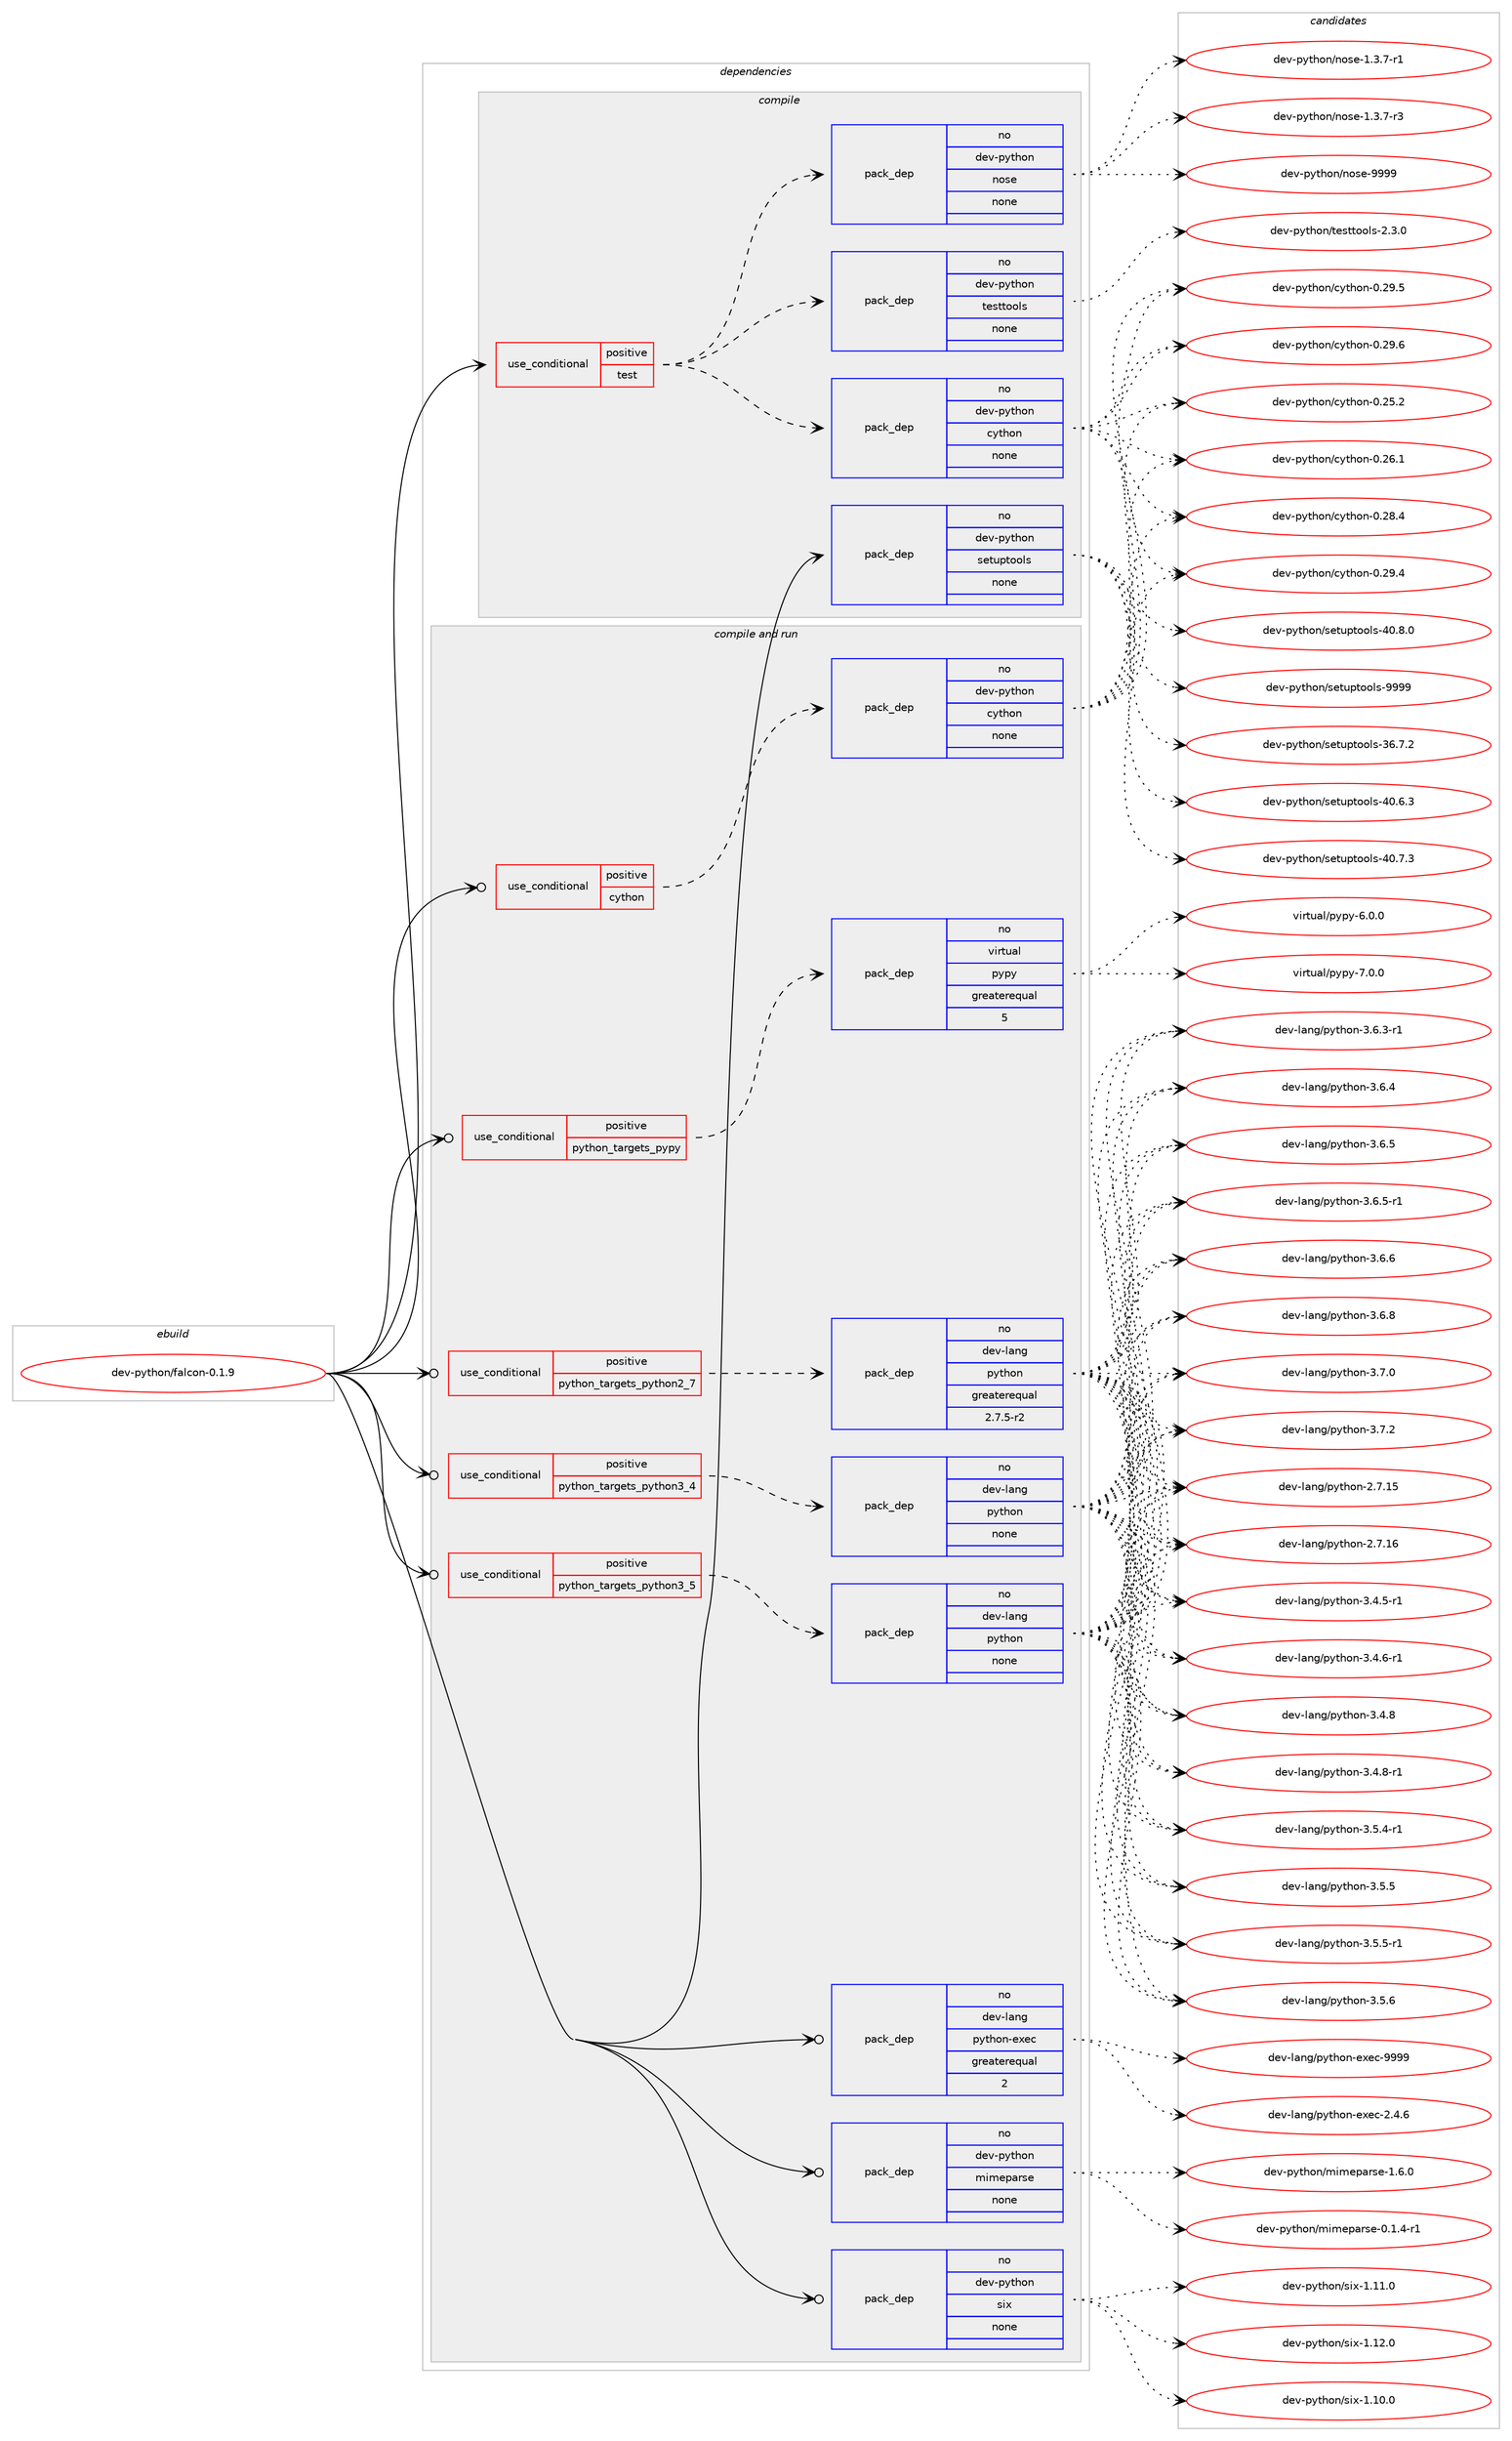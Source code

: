 digraph prolog {

# *************
# Graph options
# *************

newrank=true;
concentrate=true;
compound=true;
graph [rankdir=LR,fontname=Helvetica,fontsize=10,ranksep=1.5];#, ranksep=2.5, nodesep=0.2];
edge  [arrowhead=vee];
node  [fontname=Helvetica,fontsize=10];

# **********
# The ebuild
# **********

subgraph cluster_leftcol {
color=gray;
rank=same;
label=<<i>ebuild</i>>;
id [label="dev-python/falcon-0.1.9", color=red, width=4, href="../dev-python/falcon-0.1.9.svg"];
}

# ****************
# The dependencies
# ****************

subgraph cluster_midcol {
color=gray;
label=<<i>dependencies</i>>;
subgraph cluster_compile {
fillcolor="#eeeeee";
style=filled;
label=<<i>compile</i>>;
subgraph cond374064 {
dependency1408478 [label=<<TABLE BORDER="0" CELLBORDER="1" CELLSPACING="0" CELLPADDING="4"><TR><TD ROWSPAN="3" CELLPADDING="10">use_conditional</TD></TR><TR><TD>positive</TD></TR><TR><TD>test</TD></TR></TABLE>>, shape=none, color=red];
subgraph pack1011155 {
dependency1408479 [label=<<TABLE BORDER="0" CELLBORDER="1" CELLSPACING="0" CELLPADDING="4" WIDTH="220"><TR><TD ROWSPAN="6" CELLPADDING="30">pack_dep</TD></TR><TR><TD WIDTH="110">no</TD></TR><TR><TD>dev-python</TD></TR><TR><TD>cython</TD></TR><TR><TD>none</TD></TR><TR><TD></TD></TR></TABLE>>, shape=none, color=blue];
}
dependency1408478:e -> dependency1408479:w [weight=20,style="dashed",arrowhead="vee"];
subgraph pack1011156 {
dependency1408480 [label=<<TABLE BORDER="0" CELLBORDER="1" CELLSPACING="0" CELLPADDING="4" WIDTH="220"><TR><TD ROWSPAN="6" CELLPADDING="30">pack_dep</TD></TR><TR><TD WIDTH="110">no</TD></TR><TR><TD>dev-python</TD></TR><TR><TD>nose</TD></TR><TR><TD>none</TD></TR><TR><TD></TD></TR></TABLE>>, shape=none, color=blue];
}
dependency1408478:e -> dependency1408480:w [weight=20,style="dashed",arrowhead="vee"];
subgraph pack1011157 {
dependency1408481 [label=<<TABLE BORDER="0" CELLBORDER="1" CELLSPACING="0" CELLPADDING="4" WIDTH="220"><TR><TD ROWSPAN="6" CELLPADDING="30">pack_dep</TD></TR><TR><TD WIDTH="110">no</TD></TR><TR><TD>dev-python</TD></TR><TR><TD>testtools</TD></TR><TR><TD>none</TD></TR><TR><TD></TD></TR></TABLE>>, shape=none, color=blue];
}
dependency1408478:e -> dependency1408481:w [weight=20,style="dashed",arrowhead="vee"];
}
id:e -> dependency1408478:w [weight=20,style="solid",arrowhead="vee"];
subgraph pack1011158 {
dependency1408482 [label=<<TABLE BORDER="0" CELLBORDER="1" CELLSPACING="0" CELLPADDING="4" WIDTH="220"><TR><TD ROWSPAN="6" CELLPADDING="30">pack_dep</TD></TR><TR><TD WIDTH="110">no</TD></TR><TR><TD>dev-python</TD></TR><TR><TD>setuptools</TD></TR><TR><TD>none</TD></TR><TR><TD></TD></TR></TABLE>>, shape=none, color=blue];
}
id:e -> dependency1408482:w [weight=20,style="solid",arrowhead="vee"];
}
subgraph cluster_compileandrun {
fillcolor="#eeeeee";
style=filled;
label=<<i>compile and run</i>>;
subgraph cond374065 {
dependency1408483 [label=<<TABLE BORDER="0" CELLBORDER="1" CELLSPACING="0" CELLPADDING="4"><TR><TD ROWSPAN="3" CELLPADDING="10">use_conditional</TD></TR><TR><TD>positive</TD></TR><TR><TD>cython</TD></TR></TABLE>>, shape=none, color=red];
subgraph pack1011159 {
dependency1408484 [label=<<TABLE BORDER="0" CELLBORDER="1" CELLSPACING="0" CELLPADDING="4" WIDTH="220"><TR><TD ROWSPAN="6" CELLPADDING="30">pack_dep</TD></TR><TR><TD WIDTH="110">no</TD></TR><TR><TD>dev-python</TD></TR><TR><TD>cython</TD></TR><TR><TD>none</TD></TR><TR><TD></TD></TR></TABLE>>, shape=none, color=blue];
}
dependency1408483:e -> dependency1408484:w [weight=20,style="dashed",arrowhead="vee"];
}
id:e -> dependency1408483:w [weight=20,style="solid",arrowhead="odotvee"];
subgraph cond374066 {
dependency1408485 [label=<<TABLE BORDER="0" CELLBORDER="1" CELLSPACING="0" CELLPADDING="4"><TR><TD ROWSPAN="3" CELLPADDING="10">use_conditional</TD></TR><TR><TD>positive</TD></TR><TR><TD>python_targets_pypy</TD></TR></TABLE>>, shape=none, color=red];
subgraph pack1011160 {
dependency1408486 [label=<<TABLE BORDER="0" CELLBORDER="1" CELLSPACING="0" CELLPADDING="4" WIDTH="220"><TR><TD ROWSPAN="6" CELLPADDING="30">pack_dep</TD></TR><TR><TD WIDTH="110">no</TD></TR><TR><TD>virtual</TD></TR><TR><TD>pypy</TD></TR><TR><TD>greaterequal</TD></TR><TR><TD>5</TD></TR></TABLE>>, shape=none, color=blue];
}
dependency1408485:e -> dependency1408486:w [weight=20,style="dashed",arrowhead="vee"];
}
id:e -> dependency1408485:w [weight=20,style="solid",arrowhead="odotvee"];
subgraph cond374067 {
dependency1408487 [label=<<TABLE BORDER="0" CELLBORDER="1" CELLSPACING="0" CELLPADDING="4"><TR><TD ROWSPAN="3" CELLPADDING="10">use_conditional</TD></TR><TR><TD>positive</TD></TR><TR><TD>python_targets_python2_7</TD></TR></TABLE>>, shape=none, color=red];
subgraph pack1011161 {
dependency1408488 [label=<<TABLE BORDER="0" CELLBORDER="1" CELLSPACING="0" CELLPADDING="4" WIDTH="220"><TR><TD ROWSPAN="6" CELLPADDING="30">pack_dep</TD></TR><TR><TD WIDTH="110">no</TD></TR><TR><TD>dev-lang</TD></TR><TR><TD>python</TD></TR><TR><TD>greaterequal</TD></TR><TR><TD>2.7.5-r2</TD></TR></TABLE>>, shape=none, color=blue];
}
dependency1408487:e -> dependency1408488:w [weight=20,style="dashed",arrowhead="vee"];
}
id:e -> dependency1408487:w [weight=20,style="solid",arrowhead="odotvee"];
subgraph cond374068 {
dependency1408489 [label=<<TABLE BORDER="0" CELLBORDER="1" CELLSPACING="0" CELLPADDING="4"><TR><TD ROWSPAN="3" CELLPADDING="10">use_conditional</TD></TR><TR><TD>positive</TD></TR><TR><TD>python_targets_python3_4</TD></TR></TABLE>>, shape=none, color=red];
subgraph pack1011162 {
dependency1408490 [label=<<TABLE BORDER="0" CELLBORDER="1" CELLSPACING="0" CELLPADDING="4" WIDTH="220"><TR><TD ROWSPAN="6" CELLPADDING="30">pack_dep</TD></TR><TR><TD WIDTH="110">no</TD></TR><TR><TD>dev-lang</TD></TR><TR><TD>python</TD></TR><TR><TD>none</TD></TR><TR><TD></TD></TR></TABLE>>, shape=none, color=blue];
}
dependency1408489:e -> dependency1408490:w [weight=20,style="dashed",arrowhead="vee"];
}
id:e -> dependency1408489:w [weight=20,style="solid",arrowhead="odotvee"];
subgraph cond374069 {
dependency1408491 [label=<<TABLE BORDER="0" CELLBORDER="1" CELLSPACING="0" CELLPADDING="4"><TR><TD ROWSPAN="3" CELLPADDING="10">use_conditional</TD></TR><TR><TD>positive</TD></TR><TR><TD>python_targets_python3_5</TD></TR></TABLE>>, shape=none, color=red];
subgraph pack1011163 {
dependency1408492 [label=<<TABLE BORDER="0" CELLBORDER="1" CELLSPACING="0" CELLPADDING="4" WIDTH="220"><TR><TD ROWSPAN="6" CELLPADDING="30">pack_dep</TD></TR><TR><TD WIDTH="110">no</TD></TR><TR><TD>dev-lang</TD></TR><TR><TD>python</TD></TR><TR><TD>none</TD></TR><TR><TD></TD></TR></TABLE>>, shape=none, color=blue];
}
dependency1408491:e -> dependency1408492:w [weight=20,style="dashed",arrowhead="vee"];
}
id:e -> dependency1408491:w [weight=20,style="solid",arrowhead="odotvee"];
subgraph pack1011164 {
dependency1408493 [label=<<TABLE BORDER="0" CELLBORDER="1" CELLSPACING="0" CELLPADDING="4" WIDTH="220"><TR><TD ROWSPAN="6" CELLPADDING="30">pack_dep</TD></TR><TR><TD WIDTH="110">no</TD></TR><TR><TD>dev-lang</TD></TR><TR><TD>python-exec</TD></TR><TR><TD>greaterequal</TD></TR><TR><TD>2</TD></TR></TABLE>>, shape=none, color=blue];
}
id:e -> dependency1408493:w [weight=20,style="solid",arrowhead="odotvee"];
subgraph pack1011165 {
dependency1408494 [label=<<TABLE BORDER="0" CELLBORDER="1" CELLSPACING="0" CELLPADDING="4" WIDTH="220"><TR><TD ROWSPAN="6" CELLPADDING="30">pack_dep</TD></TR><TR><TD WIDTH="110">no</TD></TR><TR><TD>dev-python</TD></TR><TR><TD>mimeparse</TD></TR><TR><TD>none</TD></TR><TR><TD></TD></TR></TABLE>>, shape=none, color=blue];
}
id:e -> dependency1408494:w [weight=20,style="solid",arrowhead="odotvee"];
subgraph pack1011166 {
dependency1408495 [label=<<TABLE BORDER="0" CELLBORDER="1" CELLSPACING="0" CELLPADDING="4" WIDTH="220"><TR><TD ROWSPAN="6" CELLPADDING="30">pack_dep</TD></TR><TR><TD WIDTH="110">no</TD></TR><TR><TD>dev-python</TD></TR><TR><TD>six</TD></TR><TR><TD>none</TD></TR><TR><TD></TD></TR></TABLE>>, shape=none, color=blue];
}
id:e -> dependency1408495:w [weight=20,style="solid",arrowhead="odotvee"];
}
subgraph cluster_run {
fillcolor="#eeeeee";
style=filled;
label=<<i>run</i>>;
}
}

# **************
# The candidates
# **************

subgraph cluster_choices {
rank=same;
color=gray;
label=<<i>candidates</i>>;

subgraph choice1011155 {
color=black;
nodesep=1;
choice10010111845112121116104111110479912111610411111045484650534650 [label="dev-python/cython-0.25.2", color=red, width=4,href="../dev-python/cython-0.25.2.svg"];
choice10010111845112121116104111110479912111610411111045484650544649 [label="dev-python/cython-0.26.1", color=red, width=4,href="../dev-python/cython-0.26.1.svg"];
choice10010111845112121116104111110479912111610411111045484650564652 [label="dev-python/cython-0.28.4", color=red, width=4,href="../dev-python/cython-0.28.4.svg"];
choice10010111845112121116104111110479912111610411111045484650574652 [label="dev-python/cython-0.29.4", color=red, width=4,href="../dev-python/cython-0.29.4.svg"];
choice10010111845112121116104111110479912111610411111045484650574653 [label="dev-python/cython-0.29.5", color=red, width=4,href="../dev-python/cython-0.29.5.svg"];
choice10010111845112121116104111110479912111610411111045484650574654 [label="dev-python/cython-0.29.6", color=red, width=4,href="../dev-python/cython-0.29.6.svg"];
dependency1408479:e -> choice10010111845112121116104111110479912111610411111045484650534650:w [style=dotted,weight="100"];
dependency1408479:e -> choice10010111845112121116104111110479912111610411111045484650544649:w [style=dotted,weight="100"];
dependency1408479:e -> choice10010111845112121116104111110479912111610411111045484650564652:w [style=dotted,weight="100"];
dependency1408479:e -> choice10010111845112121116104111110479912111610411111045484650574652:w [style=dotted,weight="100"];
dependency1408479:e -> choice10010111845112121116104111110479912111610411111045484650574653:w [style=dotted,weight="100"];
dependency1408479:e -> choice10010111845112121116104111110479912111610411111045484650574654:w [style=dotted,weight="100"];
}
subgraph choice1011156 {
color=black;
nodesep=1;
choice10010111845112121116104111110471101111151014549465146554511449 [label="dev-python/nose-1.3.7-r1", color=red, width=4,href="../dev-python/nose-1.3.7-r1.svg"];
choice10010111845112121116104111110471101111151014549465146554511451 [label="dev-python/nose-1.3.7-r3", color=red, width=4,href="../dev-python/nose-1.3.7-r3.svg"];
choice10010111845112121116104111110471101111151014557575757 [label="dev-python/nose-9999", color=red, width=4,href="../dev-python/nose-9999.svg"];
dependency1408480:e -> choice10010111845112121116104111110471101111151014549465146554511449:w [style=dotted,weight="100"];
dependency1408480:e -> choice10010111845112121116104111110471101111151014549465146554511451:w [style=dotted,weight="100"];
dependency1408480:e -> choice10010111845112121116104111110471101111151014557575757:w [style=dotted,weight="100"];
}
subgraph choice1011157 {
color=black;
nodesep=1;
choice1001011184511212111610411111047116101115116116111111108115455046514648 [label="dev-python/testtools-2.3.0", color=red, width=4,href="../dev-python/testtools-2.3.0.svg"];
dependency1408481:e -> choice1001011184511212111610411111047116101115116116111111108115455046514648:w [style=dotted,weight="100"];
}
subgraph choice1011158 {
color=black;
nodesep=1;
choice100101118451121211161041111104711510111611711211611111110811545515446554650 [label="dev-python/setuptools-36.7.2", color=red, width=4,href="../dev-python/setuptools-36.7.2.svg"];
choice100101118451121211161041111104711510111611711211611111110811545524846544651 [label="dev-python/setuptools-40.6.3", color=red, width=4,href="../dev-python/setuptools-40.6.3.svg"];
choice100101118451121211161041111104711510111611711211611111110811545524846554651 [label="dev-python/setuptools-40.7.3", color=red, width=4,href="../dev-python/setuptools-40.7.3.svg"];
choice100101118451121211161041111104711510111611711211611111110811545524846564648 [label="dev-python/setuptools-40.8.0", color=red, width=4,href="../dev-python/setuptools-40.8.0.svg"];
choice10010111845112121116104111110471151011161171121161111111081154557575757 [label="dev-python/setuptools-9999", color=red, width=4,href="../dev-python/setuptools-9999.svg"];
dependency1408482:e -> choice100101118451121211161041111104711510111611711211611111110811545515446554650:w [style=dotted,weight="100"];
dependency1408482:e -> choice100101118451121211161041111104711510111611711211611111110811545524846544651:w [style=dotted,weight="100"];
dependency1408482:e -> choice100101118451121211161041111104711510111611711211611111110811545524846554651:w [style=dotted,weight="100"];
dependency1408482:e -> choice100101118451121211161041111104711510111611711211611111110811545524846564648:w [style=dotted,weight="100"];
dependency1408482:e -> choice10010111845112121116104111110471151011161171121161111111081154557575757:w [style=dotted,weight="100"];
}
subgraph choice1011159 {
color=black;
nodesep=1;
choice10010111845112121116104111110479912111610411111045484650534650 [label="dev-python/cython-0.25.2", color=red, width=4,href="../dev-python/cython-0.25.2.svg"];
choice10010111845112121116104111110479912111610411111045484650544649 [label="dev-python/cython-0.26.1", color=red, width=4,href="../dev-python/cython-0.26.1.svg"];
choice10010111845112121116104111110479912111610411111045484650564652 [label="dev-python/cython-0.28.4", color=red, width=4,href="../dev-python/cython-0.28.4.svg"];
choice10010111845112121116104111110479912111610411111045484650574652 [label="dev-python/cython-0.29.4", color=red, width=4,href="../dev-python/cython-0.29.4.svg"];
choice10010111845112121116104111110479912111610411111045484650574653 [label="dev-python/cython-0.29.5", color=red, width=4,href="../dev-python/cython-0.29.5.svg"];
choice10010111845112121116104111110479912111610411111045484650574654 [label="dev-python/cython-0.29.6", color=red, width=4,href="../dev-python/cython-0.29.6.svg"];
dependency1408484:e -> choice10010111845112121116104111110479912111610411111045484650534650:w [style=dotted,weight="100"];
dependency1408484:e -> choice10010111845112121116104111110479912111610411111045484650544649:w [style=dotted,weight="100"];
dependency1408484:e -> choice10010111845112121116104111110479912111610411111045484650564652:w [style=dotted,weight="100"];
dependency1408484:e -> choice10010111845112121116104111110479912111610411111045484650574652:w [style=dotted,weight="100"];
dependency1408484:e -> choice10010111845112121116104111110479912111610411111045484650574653:w [style=dotted,weight="100"];
dependency1408484:e -> choice10010111845112121116104111110479912111610411111045484650574654:w [style=dotted,weight="100"];
}
subgraph choice1011160 {
color=black;
nodesep=1;
choice1181051141161179710847112121112121455446484648 [label="virtual/pypy-6.0.0", color=red, width=4,href="../virtual/pypy-6.0.0.svg"];
choice1181051141161179710847112121112121455546484648 [label="virtual/pypy-7.0.0", color=red, width=4,href="../virtual/pypy-7.0.0.svg"];
dependency1408486:e -> choice1181051141161179710847112121112121455446484648:w [style=dotted,weight="100"];
dependency1408486:e -> choice1181051141161179710847112121112121455546484648:w [style=dotted,weight="100"];
}
subgraph choice1011161 {
color=black;
nodesep=1;
choice10010111845108971101034711212111610411111045504655464953 [label="dev-lang/python-2.7.15", color=red, width=4,href="../dev-lang/python-2.7.15.svg"];
choice10010111845108971101034711212111610411111045504655464954 [label="dev-lang/python-2.7.16", color=red, width=4,href="../dev-lang/python-2.7.16.svg"];
choice1001011184510897110103471121211161041111104551465246534511449 [label="dev-lang/python-3.4.5-r1", color=red, width=4,href="../dev-lang/python-3.4.5-r1.svg"];
choice1001011184510897110103471121211161041111104551465246544511449 [label="dev-lang/python-3.4.6-r1", color=red, width=4,href="../dev-lang/python-3.4.6-r1.svg"];
choice100101118451089711010347112121116104111110455146524656 [label="dev-lang/python-3.4.8", color=red, width=4,href="../dev-lang/python-3.4.8.svg"];
choice1001011184510897110103471121211161041111104551465246564511449 [label="dev-lang/python-3.4.8-r1", color=red, width=4,href="../dev-lang/python-3.4.8-r1.svg"];
choice1001011184510897110103471121211161041111104551465346524511449 [label="dev-lang/python-3.5.4-r1", color=red, width=4,href="../dev-lang/python-3.5.4-r1.svg"];
choice100101118451089711010347112121116104111110455146534653 [label="dev-lang/python-3.5.5", color=red, width=4,href="../dev-lang/python-3.5.5.svg"];
choice1001011184510897110103471121211161041111104551465346534511449 [label="dev-lang/python-3.5.5-r1", color=red, width=4,href="../dev-lang/python-3.5.5-r1.svg"];
choice100101118451089711010347112121116104111110455146534654 [label="dev-lang/python-3.5.6", color=red, width=4,href="../dev-lang/python-3.5.6.svg"];
choice1001011184510897110103471121211161041111104551465446514511449 [label="dev-lang/python-3.6.3-r1", color=red, width=4,href="../dev-lang/python-3.6.3-r1.svg"];
choice100101118451089711010347112121116104111110455146544652 [label="dev-lang/python-3.6.4", color=red, width=4,href="../dev-lang/python-3.6.4.svg"];
choice100101118451089711010347112121116104111110455146544653 [label="dev-lang/python-3.6.5", color=red, width=4,href="../dev-lang/python-3.6.5.svg"];
choice1001011184510897110103471121211161041111104551465446534511449 [label="dev-lang/python-3.6.5-r1", color=red, width=4,href="../dev-lang/python-3.6.5-r1.svg"];
choice100101118451089711010347112121116104111110455146544654 [label="dev-lang/python-3.6.6", color=red, width=4,href="../dev-lang/python-3.6.6.svg"];
choice100101118451089711010347112121116104111110455146544656 [label="dev-lang/python-3.6.8", color=red, width=4,href="../dev-lang/python-3.6.8.svg"];
choice100101118451089711010347112121116104111110455146554648 [label="dev-lang/python-3.7.0", color=red, width=4,href="../dev-lang/python-3.7.0.svg"];
choice100101118451089711010347112121116104111110455146554650 [label="dev-lang/python-3.7.2", color=red, width=4,href="../dev-lang/python-3.7.2.svg"];
dependency1408488:e -> choice10010111845108971101034711212111610411111045504655464953:w [style=dotted,weight="100"];
dependency1408488:e -> choice10010111845108971101034711212111610411111045504655464954:w [style=dotted,weight="100"];
dependency1408488:e -> choice1001011184510897110103471121211161041111104551465246534511449:w [style=dotted,weight="100"];
dependency1408488:e -> choice1001011184510897110103471121211161041111104551465246544511449:w [style=dotted,weight="100"];
dependency1408488:e -> choice100101118451089711010347112121116104111110455146524656:w [style=dotted,weight="100"];
dependency1408488:e -> choice1001011184510897110103471121211161041111104551465246564511449:w [style=dotted,weight="100"];
dependency1408488:e -> choice1001011184510897110103471121211161041111104551465346524511449:w [style=dotted,weight="100"];
dependency1408488:e -> choice100101118451089711010347112121116104111110455146534653:w [style=dotted,weight="100"];
dependency1408488:e -> choice1001011184510897110103471121211161041111104551465346534511449:w [style=dotted,weight="100"];
dependency1408488:e -> choice100101118451089711010347112121116104111110455146534654:w [style=dotted,weight="100"];
dependency1408488:e -> choice1001011184510897110103471121211161041111104551465446514511449:w [style=dotted,weight="100"];
dependency1408488:e -> choice100101118451089711010347112121116104111110455146544652:w [style=dotted,weight="100"];
dependency1408488:e -> choice100101118451089711010347112121116104111110455146544653:w [style=dotted,weight="100"];
dependency1408488:e -> choice1001011184510897110103471121211161041111104551465446534511449:w [style=dotted,weight="100"];
dependency1408488:e -> choice100101118451089711010347112121116104111110455146544654:w [style=dotted,weight="100"];
dependency1408488:e -> choice100101118451089711010347112121116104111110455146544656:w [style=dotted,weight="100"];
dependency1408488:e -> choice100101118451089711010347112121116104111110455146554648:w [style=dotted,weight="100"];
dependency1408488:e -> choice100101118451089711010347112121116104111110455146554650:w [style=dotted,weight="100"];
}
subgraph choice1011162 {
color=black;
nodesep=1;
choice10010111845108971101034711212111610411111045504655464953 [label="dev-lang/python-2.7.15", color=red, width=4,href="../dev-lang/python-2.7.15.svg"];
choice10010111845108971101034711212111610411111045504655464954 [label="dev-lang/python-2.7.16", color=red, width=4,href="../dev-lang/python-2.7.16.svg"];
choice1001011184510897110103471121211161041111104551465246534511449 [label="dev-lang/python-3.4.5-r1", color=red, width=4,href="../dev-lang/python-3.4.5-r1.svg"];
choice1001011184510897110103471121211161041111104551465246544511449 [label="dev-lang/python-3.4.6-r1", color=red, width=4,href="../dev-lang/python-3.4.6-r1.svg"];
choice100101118451089711010347112121116104111110455146524656 [label="dev-lang/python-3.4.8", color=red, width=4,href="../dev-lang/python-3.4.8.svg"];
choice1001011184510897110103471121211161041111104551465246564511449 [label="dev-lang/python-3.4.8-r1", color=red, width=4,href="../dev-lang/python-3.4.8-r1.svg"];
choice1001011184510897110103471121211161041111104551465346524511449 [label="dev-lang/python-3.5.4-r1", color=red, width=4,href="../dev-lang/python-3.5.4-r1.svg"];
choice100101118451089711010347112121116104111110455146534653 [label="dev-lang/python-3.5.5", color=red, width=4,href="../dev-lang/python-3.5.5.svg"];
choice1001011184510897110103471121211161041111104551465346534511449 [label="dev-lang/python-3.5.5-r1", color=red, width=4,href="../dev-lang/python-3.5.5-r1.svg"];
choice100101118451089711010347112121116104111110455146534654 [label="dev-lang/python-3.5.6", color=red, width=4,href="../dev-lang/python-3.5.6.svg"];
choice1001011184510897110103471121211161041111104551465446514511449 [label="dev-lang/python-3.6.3-r1", color=red, width=4,href="../dev-lang/python-3.6.3-r1.svg"];
choice100101118451089711010347112121116104111110455146544652 [label="dev-lang/python-3.6.4", color=red, width=4,href="../dev-lang/python-3.6.4.svg"];
choice100101118451089711010347112121116104111110455146544653 [label="dev-lang/python-3.6.5", color=red, width=4,href="../dev-lang/python-3.6.5.svg"];
choice1001011184510897110103471121211161041111104551465446534511449 [label="dev-lang/python-3.6.5-r1", color=red, width=4,href="../dev-lang/python-3.6.5-r1.svg"];
choice100101118451089711010347112121116104111110455146544654 [label="dev-lang/python-3.6.6", color=red, width=4,href="../dev-lang/python-3.6.6.svg"];
choice100101118451089711010347112121116104111110455146544656 [label="dev-lang/python-3.6.8", color=red, width=4,href="../dev-lang/python-3.6.8.svg"];
choice100101118451089711010347112121116104111110455146554648 [label="dev-lang/python-3.7.0", color=red, width=4,href="../dev-lang/python-3.7.0.svg"];
choice100101118451089711010347112121116104111110455146554650 [label="dev-lang/python-3.7.2", color=red, width=4,href="../dev-lang/python-3.7.2.svg"];
dependency1408490:e -> choice10010111845108971101034711212111610411111045504655464953:w [style=dotted,weight="100"];
dependency1408490:e -> choice10010111845108971101034711212111610411111045504655464954:w [style=dotted,weight="100"];
dependency1408490:e -> choice1001011184510897110103471121211161041111104551465246534511449:w [style=dotted,weight="100"];
dependency1408490:e -> choice1001011184510897110103471121211161041111104551465246544511449:w [style=dotted,weight="100"];
dependency1408490:e -> choice100101118451089711010347112121116104111110455146524656:w [style=dotted,weight="100"];
dependency1408490:e -> choice1001011184510897110103471121211161041111104551465246564511449:w [style=dotted,weight="100"];
dependency1408490:e -> choice1001011184510897110103471121211161041111104551465346524511449:w [style=dotted,weight="100"];
dependency1408490:e -> choice100101118451089711010347112121116104111110455146534653:w [style=dotted,weight="100"];
dependency1408490:e -> choice1001011184510897110103471121211161041111104551465346534511449:w [style=dotted,weight="100"];
dependency1408490:e -> choice100101118451089711010347112121116104111110455146534654:w [style=dotted,weight="100"];
dependency1408490:e -> choice1001011184510897110103471121211161041111104551465446514511449:w [style=dotted,weight="100"];
dependency1408490:e -> choice100101118451089711010347112121116104111110455146544652:w [style=dotted,weight="100"];
dependency1408490:e -> choice100101118451089711010347112121116104111110455146544653:w [style=dotted,weight="100"];
dependency1408490:e -> choice1001011184510897110103471121211161041111104551465446534511449:w [style=dotted,weight="100"];
dependency1408490:e -> choice100101118451089711010347112121116104111110455146544654:w [style=dotted,weight="100"];
dependency1408490:e -> choice100101118451089711010347112121116104111110455146544656:w [style=dotted,weight="100"];
dependency1408490:e -> choice100101118451089711010347112121116104111110455146554648:w [style=dotted,weight="100"];
dependency1408490:e -> choice100101118451089711010347112121116104111110455146554650:w [style=dotted,weight="100"];
}
subgraph choice1011163 {
color=black;
nodesep=1;
choice10010111845108971101034711212111610411111045504655464953 [label="dev-lang/python-2.7.15", color=red, width=4,href="../dev-lang/python-2.7.15.svg"];
choice10010111845108971101034711212111610411111045504655464954 [label="dev-lang/python-2.7.16", color=red, width=4,href="../dev-lang/python-2.7.16.svg"];
choice1001011184510897110103471121211161041111104551465246534511449 [label="dev-lang/python-3.4.5-r1", color=red, width=4,href="../dev-lang/python-3.4.5-r1.svg"];
choice1001011184510897110103471121211161041111104551465246544511449 [label="dev-lang/python-3.4.6-r1", color=red, width=4,href="../dev-lang/python-3.4.6-r1.svg"];
choice100101118451089711010347112121116104111110455146524656 [label="dev-lang/python-3.4.8", color=red, width=4,href="../dev-lang/python-3.4.8.svg"];
choice1001011184510897110103471121211161041111104551465246564511449 [label="dev-lang/python-3.4.8-r1", color=red, width=4,href="../dev-lang/python-3.4.8-r1.svg"];
choice1001011184510897110103471121211161041111104551465346524511449 [label="dev-lang/python-3.5.4-r1", color=red, width=4,href="../dev-lang/python-3.5.4-r1.svg"];
choice100101118451089711010347112121116104111110455146534653 [label="dev-lang/python-3.5.5", color=red, width=4,href="../dev-lang/python-3.5.5.svg"];
choice1001011184510897110103471121211161041111104551465346534511449 [label="dev-lang/python-3.5.5-r1", color=red, width=4,href="../dev-lang/python-3.5.5-r1.svg"];
choice100101118451089711010347112121116104111110455146534654 [label="dev-lang/python-3.5.6", color=red, width=4,href="../dev-lang/python-3.5.6.svg"];
choice1001011184510897110103471121211161041111104551465446514511449 [label="dev-lang/python-3.6.3-r1", color=red, width=4,href="../dev-lang/python-3.6.3-r1.svg"];
choice100101118451089711010347112121116104111110455146544652 [label="dev-lang/python-3.6.4", color=red, width=4,href="../dev-lang/python-3.6.4.svg"];
choice100101118451089711010347112121116104111110455146544653 [label="dev-lang/python-3.6.5", color=red, width=4,href="../dev-lang/python-3.6.5.svg"];
choice1001011184510897110103471121211161041111104551465446534511449 [label="dev-lang/python-3.6.5-r1", color=red, width=4,href="../dev-lang/python-3.6.5-r1.svg"];
choice100101118451089711010347112121116104111110455146544654 [label="dev-lang/python-3.6.6", color=red, width=4,href="../dev-lang/python-3.6.6.svg"];
choice100101118451089711010347112121116104111110455146544656 [label="dev-lang/python-3.6.8", color=red, width=4,href="../dev-lang/python-3.6.8.svg"];
choice100101118451089711010347112121116104111110455146554648 [label="dev-lang/python-3.7.0", color=red, width=4,href="../dev-lang/python-3.7.0.svg"];
choice100101118451089711010347112121116104111110455146554650 [label="dev-lang/python-3.7.2", color=red, width=4,href="../dev-lang/python-3.7.2.svg"];
dependency1408492:e -> choice10010111845108971101034711212111610411111045504655464953:w [style=dotted,weight="100"];
dependency1408492:e -> choice10010111845108971101034711212111610411111045504655464954:w [style=dotted,weight="100"];
dependency1408492:e -> choice1001011184510897110103471121211161041111104551465246534511449:w [style=dotted,weight="100"];
dependency1408492:e -> choice1001011184510897110103471121211161041111104551465246544511449:w [style=dotted,weight="100"];
dependency1408492:e -> choice100101118451089711010347112121116104111110455146524656:w [style=dotted,weight="100"];
dependency1408492:e -> choice1001011184510897110103471121211161041111104551465246564511449:w [style=dotted,weight="100"];
dependency1408492:e -> choice1001011184510897110103471121211161041111104551465346524511449:w [style=dotted,weight="100"];
dependency1408492:e -> choice100101118451089711010347112121116104111110455146534653:w [style=dotted,weight="100"];
dependency1408492:e -> choice1001011184510897110103471121211161041111104551465346534511449:w [style=dotted,weight="100"];
dependency1408492:e -> choice100101118451089711010347112121116104111110455146534654:w [style=dotted,weight="100"];
dependency1408492:e -> choice1001011184510897110103471121211161041111104551465446514511449:w [style=dotted,weight="100"];
dependency1408492:e -> choice100101118451089711010347112121116104111110455146544652:w [style=dotted,weight="100"];
dependency1408492:e -> choice100101118451089711010347112121116104111110455146544653:w [style=dotted,weight="100"];
dependency1408492:e -> choice1001011184510897110103471121211161041111104551465446534511449:w [style=dotted,weight="100"];
dependency1408492:e -> choice100101118451089711010347112121116104111110455146544654:w [style=dotted,weight="100"];
dependency1408492:e -> choice100101118451089711010347112121116104111110455146544656:w [style=dotted,weight="100"];
dependency1408492:e -> choice100101118451089711010347112121116104111110455146554648:w [style=dotted,weight="100"];
dependency1408492:e -> choice100101118451089711010347112121116104111110455146554650:w [style=dotted,weight="100"];
}
subgraph choice1011164 {
color=black;
nodesep=1;
choice1001011184510897110103471121211161041111104510112010199455046524654 [label="dev-lang/python-exec-2.4.6", color=red, width=4,href="../dev-lang/python-exec-2.4.6.svg"];
choice10010111845108971101034711212111610411111045101120101994557575757 [label="dev-lang/python-exec-9999", color=red, width=4,href="../dev-lang/python-exec-9999.svg"];
dependency1408493:e -> choice1001011184510897110103471121211161041111104510112010199455046524654:w [style=dotted,weight="100"];
dependency1408493:e -> choice10010111845108971101034711212111610411111045101120101994557575757:w [style=dotted,weight="100"];
}
subgraph choice1011165 {
color=black;
nodesep=1;
choice1001011184511212111610411111047109105109101112971141151014548464946524511449 [label="dev-python/mimeparse-0.1.4-r1", color=red, width=4,href="../dev-python/mimeparse-0.1.4-r1.svg"];
choice100101118451121211161041111104710910510910111297114115101454946544648 [label="dev-python/mimeparse-1.6.0", color=red, width=4,href="../dev-python/mimeparse-1.6.0.svg"];
dependency1408494:e -> choice1001011184511212111610411111047109105109101112971141151014548464946524511449:w [style=dotted,weight="100"];
dependency1408494:e -> choice100101118451121211161041111104710910510910111297114115101454946544648:w [style=dotted,weight="100"];
}
subgraph choice1011166 {
color=black;
nodesep=1;
choice100101118451121211161041111104711510512045494649484648 [label="dev-python/six-1.10.0", color=red, width=4,href="../dev-python/six-1.10.0.svg"];
choice100101118451121211161041111104711510512045494649494648 [label="dev-python/six-1.11.0", color=red, width=4,href="../dev-python/six-1.11.0.svg"];
choice100101118451121211161041111104711510512045494649504648 [label="dev-python/six-1.12.0", color=red, width=4,href="../dev-python/six-1.12.0.svg"];
dependency1408495:e -> choice100101118451121211161041111104711510512045494649484648:w [style=dotted,weight="100"];
dependency1408495:e -> choice100101118451121211161041111104711510512045494649494648:w [style=dotted,weight="100"];
dependency1408495:e -> choice100101118451121211161041111104711510512045494649504648:w [style=dotted,weight="100"];
}
}

}
